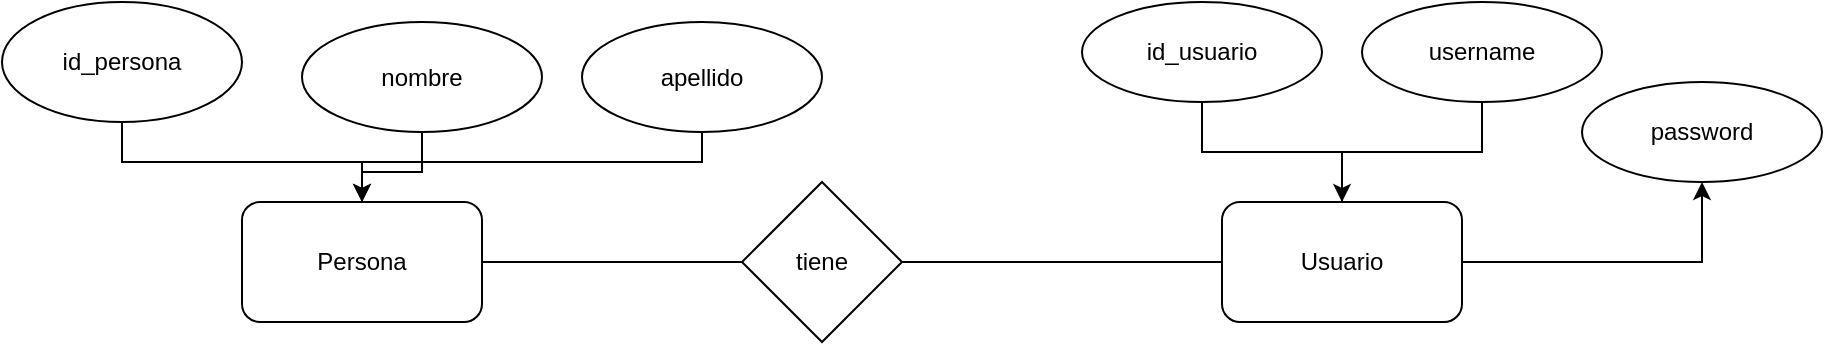 <mxfile version="24.2.8" type="github">
  <diagram name="Página-1" id="FqREFp9GShQNMFpepP9b">
    <mxGraphModel dx="1836" dy="542" grid="1" gridSize="10" guides="1" tooltips="1" connect="1" arrows="1" fold="1" page="1" pageScale="1" pageWidth="827" pageHeight="1169" math="0" shadow="0">
      <root>
        <mxCell id="0" />
        <mxCell id="1" parent="0" />
        <mxCell id="6sSlYJ4v3kMD4sjTyoKK-4" style="edgeStyle=orthogonalEdgeStyle;rounded=0;orthogonalLoop=1;jettySize=auto;html=1;endArrow=none;endFill=0;" parent="1" source="6sSlYJ4v3kMD4sjTyoKK-1" target="6sSlYJ4v3kMD4sjTyoKK-3" edge="1">
          <mxGeometry relative="1" as="geometry" />
        </mxCell>
        <mxCell id="6sSlYJ4v3kMD4sjTyoKK-1" value="Persona" style="rounded=1;whiteSpace=wrap;html=1;" parent="1" vertex="1">
          <mxGeometry x="110" y="130" width="120" height="60" as="geometry" />
        </mxCell>
        <mxCell id="6sSlYJ4v3kMD4sjTyoKK-9" style="edgeStyle=orthogonalEdgeStyle;rounded=0;orthogonalLoop=1;jettySize=auto;html=1;entryX=0.5;entryY=1;entryDx=0;entryDy=0;endArrow=none;endFill=0;" parent="1" source="6sSlYJ4v3kMD4sjTyoKK-2" target="6sSlYJ4v3kMD4sjTyoKK-8" edge="1">
          <mxGeometry relative="1" as="geometry" />
        </mxCell>
        <mxCell id="rFL980TgjiyfctZpx196-6" style="edgeStyle=orthogonalEdgeStyle;rounded=0;orthogonalLoop=1;jettySize=auto;html=1;entryX=0.5;entryY=1;entryDx=0;entryDy=0;" edge="1" parent="1" source="6sSlYJ4v3kMD4sjTyoKK-2" target="rFL980TgjiyfctZpx196-7">
          <mxGeometry relative="1" as="geometry">
            <mxPoint x="800" y="120" as="targetPoint" />
          </mxGeometry>
        </mxCell>
        <mxCell id="6sSlYJ4v3kMD4sjTyoKK-2" value="Usuario" style="rounded=1;whiteSpace=wrap;html=1;" parent="1" vertex="1">
          <mxGeometry x="600" y="130" width="120" height="60" as="geometry" />
        </mxCell>
        <mxCell id="6sSlYJ4v3kMD4sjTyoKK-5" style="edgeStyle=orthogonalEdgeStyle;rounded=0;orthogonalLoop=1;jettySize=auto;html=1;entryX=0;entryY=0.5;entryDx=0;entryDy=0;strokeColor=default;endArrow=none;endFill=0;" parent="1" source="6sSlYJ4v3kMD4sjTyoKK-3" target="6sSlYJ4v3kMD4sjTyoKK-2" edge="1">
          <mxGeometry relative="1" as="geometry" />
        </mxCell>
        <mxCell id="6sSlYJ4v3kMD4sjTyoKK-3" value="tiene" style="rhombus;whiteSpace=wrap;html=1;" parent="1" vertex="1">
          <mxGeometry x="360" y="120" width="80" height="80" as="geometry" />
        </mxCell>
        <mxCell id="6sSlYJ4v3kMD4sjTyoKK-10" style="edgeStyle=orthogonalEdgeStyle;rounded=0;orthogonalLoop=1;jettySize=auto;html=1;entryX=0.5;entryY=0;entryDx=0;entryDy=0;endArrow=none;endFill=0;" parent="1" source="6sSlYJ4v3kMD4sjTyoKK-6" target="6sSlYJ4v3kMD4sjTyoKK-1" edge="1">
          <mxGeometry relative="1" as="geometry" />
        </mxCell>
        <mxCell id="6sSlYJ4v3kMD4sjTyoKK-6" value="id_persona" style="ellipse;whiteSpace=wrap;html=1;" parent="1" vertex="1">
          <mxGeometry x="-10" y="30" width="120" height="60" as="geometry" />
        </mxCell>
        <mxCell id="6sSlYJ4v3kMD4sjTyoKK-8" value="id_usuario" style="ellipse;whiteSpace=wrap;html=1;" parent="1" vertex="1">
          <mxGeometry x="530" y="30" width="120" height="50" as="geometry" />
        </mxCell>
        <mxCell id="rFL980TgjiyfctZpx196-1" style="edgeStyle=orthogonalEdgeStyle;rounded=0;orthogonalLoop=1;jettySize=auto;html=1;" edge="1" parent="1" source="6sSlYJ4v3kMD4sjTyoKK-11" target="6sSlYJ4v3kMD4sjTyoKK-1">
          <mxGeometry relative="1" as="geometry" />
        </mxCell>
        <mxCell id="6sSlYJ4v3kMD4sjTyoKK-11" value="nombre" style="ellipse;whiteSpace=wrap;html=1;" parent="1" vertex="1">
          <mxGeometry x="140" y="40" width="120" height="55" as="geometry" />
        </mxCell>
        <mxCell id="rFL980TgjiyfctZpx196-3" style="edgeStyle=orthogonalEdgeStyle;rounded=0;orthogonalLoop=1;jettySize=auto;html=1;" edge="1" parent="1" source="rFL980TgjiyfctZpx196-2" target="6sSlYJ4v3kMD4sjTyoKK-1">
          <mxGeometry relative="1" as="geometry">
            <Array as="points">
              <mxPoint x="340" y="110" />
              <mxPoint x="170" y="110" />
            </Array>
          </mxGeometry>
        </mxCell>
        <mxCell id="rFL980TgjiyfctZpx196-2" value="apellido" style="ellipse;whiteSpace=wrap;html=1;" vertex="1" parent="1">
          <mxGeometry x="280" y="40" width="120" height="55" as="geometry" />
        </mxCell>
        <mxCell id="rFL980TgjiyfctZpx196-5" style="edgeStyle=orthogonalEdgeStyle;rounded=0;orthogonalLoop=1;jettySize=auto;html=1;" edge="1" parent="1" source="rFL980TgjiyfctZpx196-4" target="6sSlYJ4v3kMD4sjTyoKK-2">
          <mxGeometry relative="1" as="geometry" />
        </mxCell>
        <mxCell id="rFL980TgjiyfctZpx196-4" value="username" style="ellipse;whiteSpace=wrap;html=1;" vertex="1" parent="1">
          <mxGeometry x="670" y="30" width="120" height="50" as="geometry" />
        </mxCell>
        <mxCell id="rFL980TgjiyfctZpx196-7" value="password" style="ellipse;whiteSpace=wrap;html=1;" vertex="1" parent="1">
          <mxGeometry x="780" y="70" width="120" height="50" as="geometry" />
        </mxCell>
      </root>
    </mxGraphModel>
  </diagram>
</mxfile>
